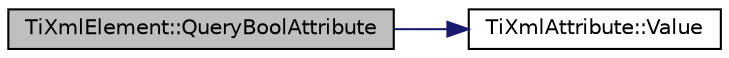 digraph G
{
  edge [fontname="Helvetica",fontsize="10",labelfontname="Helvetica",labelfontsize="10"];
  node [fontname="Helvetica",fontsize="10",shape=record];
  rankdir="LR";
  Node1 [label="TiXmlElement::QueryBoolAttribute",height=0.2,width=0.4,color="black", fillcolor="grey75", style="filled" fontcolor="black"];
  Node1 -> Node2 [color="midnightblue",fontsize="10",style="solid",fontname="Helvetica"];
  Node2 [label="TiXmlAttribute::Value",height=0.2,width=0.4,color="black", fillcolor="white", style="filled",URL="$class_ti_xml_attribute.html#a0f874490eac8ca00ee0070765d0e97e3"];
}
